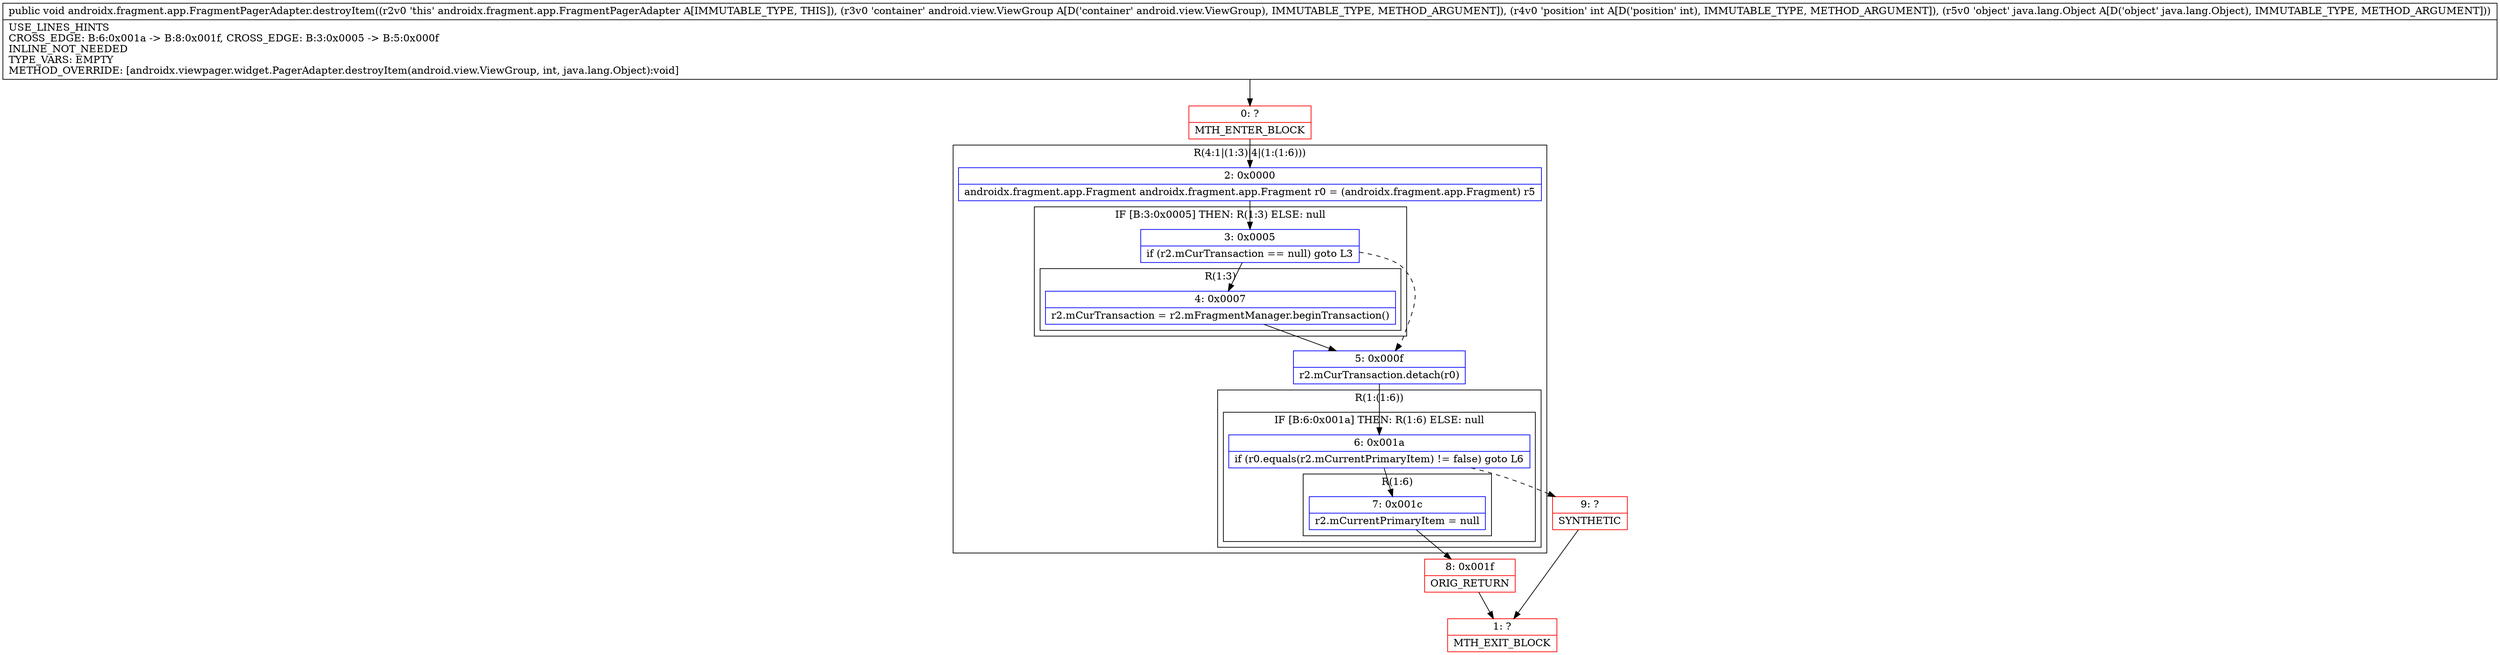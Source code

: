 digraph "CFG forandroidx.fragment.app.FragmentPagerAdapter.destroyItem(Landroid\/view\/ViewGroup;ILjava\/lang\/Object;)V" {
subgraph cluster_Region_1281783956 {
label = "R(4:1|(1:3)|4|(1:(1:6)))";
node [shape=record,color=blue];
Node_2 [shape=record,label="{2\:\ 0x0000|androidx.fragment.app.Fragment androidx.fragment.app.Fragment r0 = (androidx.fragment.app.Fragment) r5\l}"];
subgraph cluster_IfRegion_1202322502 {
label = "IF [B:3:0x0005] THEN: R(1:3) ELSE: null";
node [shape=record,color=blue];
Node_3 [shape=record,label="{3\:\ 0x0005|if (r2.mCurTransaction == null) goto L3\l}"];
subgraph cluster_Region_198356439 {
label = "R(1:3)";
node [shape=record,color=blue];
Node_4 [shape=record,label="{4\:\ 0x0007|r2.mCurTransaction = r2.mFragmentManager.beginTransaction()\l}"];
}
}
Node_5 [shape=record,label="{5\:\ 0x000f|r2.mCurTransaction.detach(r0)\l}"];
subgraph cluster_Region_1851645548 {
label = "R(1:(1:6))";
node [shape=record,color=blue];
subgraph cluster_IfRegion_1724419654 {
label = "IF [B:6:0x001a] THEN: R(1:6) ELSE: null";
node [shape=record,color=blue];
Node_6 [shape=record,label="{6\:\ 0x001a|if (r0.equals(r2.mCurrentPrimaryItem) != false) goto L6\l}"];
subgraph cluster_Region_1142944100 {
label = "R(1:6)";
node [shape=record,color=blue];
Node_7 [shape=record,label="{7\:\ 0x001c|r2.mCurrentPrimaryItem = null\l}"];
}
}
}
}
Node_0 [shape=record,color=red,label="{0\:\ ?|MTH_ENTER_BLOCK\l}"];
Node_8 [shape=record,color=red,label="{8\:\ 0x001f|ORIG_RETURN\l}"];
Node_1 [shape=record,color=red,label="{1\:\ ?|MTH_EXIT_BLOCK\l}"];
Node_9 [shape=record,color=red,label="{9\:\ ?|SYNTHETIC\l}"];
MethodNode[shape=record,label="{public void androidx.fragment.app.FragmentPagerAdapter.destroyItem((r2v0 'this' androidx.fragment.app.FragmentPagerAdapter A[IMMUTABLE_TYPE, THIS]), (r3v0 'container' android.view.ViewGroup A[D('container' android.view.ViewGroup), IMMUTABLE_TYPE, METHOD_ARGUMENT]), (r4v0 'position' int A[D('position' int), IMMUTABLE_TYPE, METHOD_ARGUMENT]), (r5v0 'object' java.lang.Object A[D('object' java.lang.Object), IMMUTABLE_TYPE, METHOD_ARGUMENT]))  | USE_LINES_HINTS\lCROSS_EDGE: B:6:0x001a \-\> B:8:0x001f, CROSS_EDGE: B:3:0x0005 \-\> B:5:0x000f\lINLINE_NOT_NEEDED\lTYPE_VARS: EMPTY\lMETHOD_OVERRIDE: [androidx.viewpager.widget.PagerAdapter.destroyItem(android.view.ViewGroup, int, java.lang.Object):void]\l}"];
MethodNode -> Node_0;Node_2 -> Node_3;
Node_3 -> Node_4;
Node_3 -> Node_5[style=dashed];
Node_4 -> Node_5;
Node_5 -> Node_6;
Node_6 -> Node_7;
Node_6 -> Node_9[style=dashed];
Node_7 -> Node_8;
Node_0 -> Node_2;
Node_8 -> Node_1;
Node_9 -> Node_1;
}

